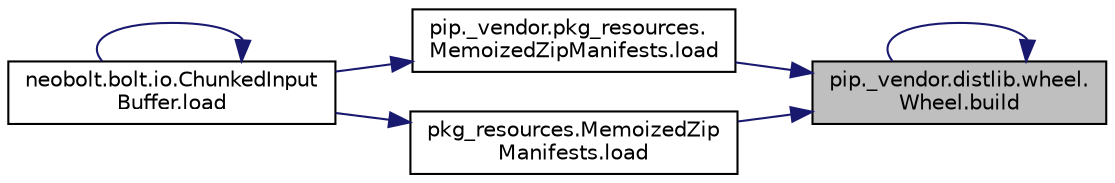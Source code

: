 digraph "pip._vendor.distlib.wheel.Wheel.build"
{
 // LATEX_PDF_SIZE
  edge [fontname="Helvetica",fontsize="10",labelfontname="Helvetica",labelfontsize="10"];
  node [fontname="Helvetica",fontsize="10",shape=record];
  rankdir="RL";
  Node1 [label="pip._vendor.distlib.wheel.\lWheel.build",height=0.2,width=0.4,color="black", fillcolor="grey75", style="filled", fontcolor="black",tooltip=" "];
  Node1 -> Node1 [dir="back",color="midnightblue",fontsize="10",style="solid",fontname="Helvetica"];
  Node1 -> Node2 [dir="back",color="midnightblue",fontsize="10",style="solid",fontname="Helvetica"];
  Node2 [label="pip._vendor.pkg_resources.\lMemoizedZipManifests.load",height=0.2,width=0.4,color="black", fillcolor="white", style="filled",URL="$d4/d6f/classpip_1_1__vendor_1_1pkg__resources_1_1_memoized_zip_manifests.html#ab20afedc63633f10e121b813ee787de5",tooltip=" "];
  Node2 -> Node3 [dir="back",color="midnightblue",fontsize="10",style="solid",fontname="Helvetica"];
  Node3 [label="neobolt.bolt.io.ChunkedInput\lBuffer.load",height=0.2,width=0.4,color="black", fillcolor="white", style="filled",URL="$da/de1/classneobolt_1_1bolt_1_1io_1_1_chunked_input_buffer.html#a6ef71adf656c14e8ed2229284fc1e7fe",tooltip=" "];
  Node3 -> Node3 [dir="back",color="midnightblue",fontsize="10",style="solid",fontname="Helvetica"];
  Node1 -> Node4 [dir="back",color="midnightblue",fontsize="10",style="solid",fontname="Helvetica"];
  Node4 [label="pkg_resources.MemoizedZip\lManifests.load",height=0.2,width=0.4,color="black", fillcolor="white", style="filled",URL="$d0/da7/classpkg__resources_1_1_memoized_zip_manifests.html#a50bc96483413c076fed78057393f6d3c",tooltip=" "];
  Node4 -> Node3 [dir="back",color="midnightblue",fontsize="10",style="solid",fontname="Helvetica"];
}
